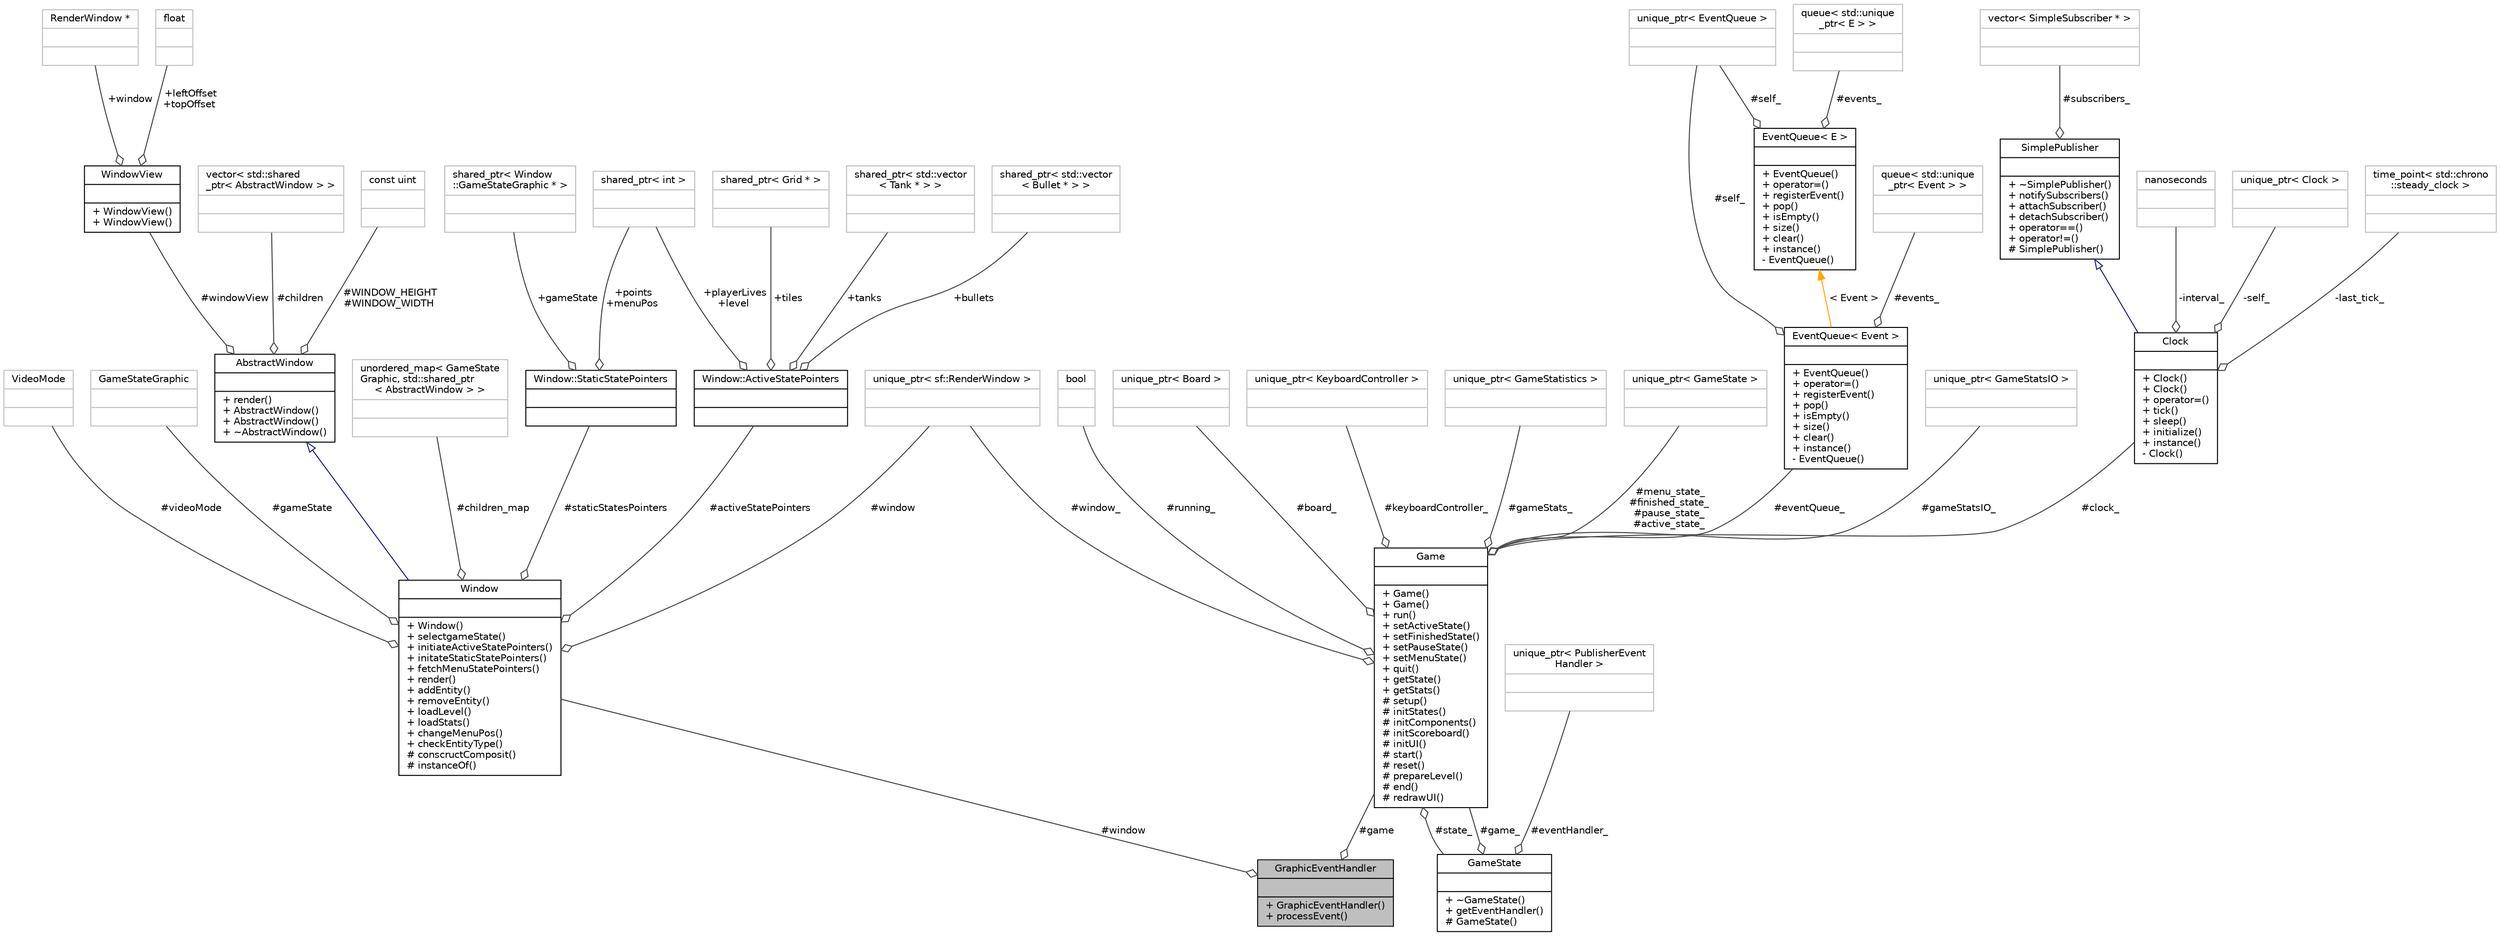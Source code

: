 digraph "GraphicEventHandler"
{
 // INTERACTIVE_SVG=YES
 // LATEX_PDF_SIZE
  bgcolor="transparent";
  edge [fontname="Helvetica",fontsize="10",labelfontname="Helvetica",labelfontsize="10"];
  node [fontname="Helvetica",fontsize="10",shape=record];
  Node1 [label="{GraphicEventHandler\n||+ GraphicEventHandler()\l+ processEvent()\l}",height=0.2,width=0.4,color="black", fillcolor="grey75", style="filled", fontcolor="black",tooltip="Class responsible forprocessing events connected to graphic-lib."];
  Node2 -> Node1 [color="grey25",fontsize="10",style="solid",label=" #game" ,arrowhead="odiamond",fontname="Helvetica"];
  Node2 [label="{Game\n||+ Game()\l+ Game()\l+ run()\l+ setActiveState()\l+ setFinishedState()\l+ setPauseState()\l+ setMenuState()\l+ quit()\l+ getState()\l+ getStats()\l# setup()\l# initStates()\l# initComponents()\l# initScoreboard()\l# initUI()\l# start()\l# reset()\l# prepareLevel()\l# end()\l# redrawUI()\l}",height=0.2,width=0.4,color="black",URL="$class_game.html",tooltip=" "];
  Node3 -> Node2 [color="grey25",fontsize="10",style="solid",label=" #keyboardController_" ,arrowhead="odiamond",fontname="Helvetica"];
  Node3 [label="{unique_ptr\< KeyboardController \>\n||}",height=0.2,width=0.4,color="grey75",tooltip=" "];
  Node4 -> Node2 [color="grey25",fontsize="10",style="solid",label=" #gameStats_" ,arrowhead="odiamond",fontname="Helvetica"];
  Node4 [label="{unique_ptr\< GameStatistics \>\n||}",height=0.2,width=0.4,color="grey75",tooltip=" "];
  Node5 -> Node2 [color="grey25",fontsize="10",style="solid",label=" #menu_state_\n#finished_state_\n#pause_state_\n#active_state_" ,arrowhead="odiamond",fontname="Helvetica"];
  Node5 [label="{unique_ptr\< GameState \>\n||}",height=0.2,width=0.4,color="grey75",tooltip=" "];
  Node6 -> Node2 [color="grey25",fontsize="10",style="solid",label=" #window_" ,arrowhead="odiamond",fontname="Helvetica"];
  Node6 [label="{unique_ptr\< sf::RenderWindow \>\n||}",height=0.2,width=0.4,color="grey75",tooltip=" "];
  Node7 -> Node2 [color="grey25",fontsize="10",style="solid",label=" #eventQueue_" ,arrowhead="odiamond",fontname="Helvetica"];
  Node7 [label="{EventQueue\< Event \>\n||+ EventQueue()\l+ operator=()\l+ registerEvent()\l+ pop()\l+ isEmpty()\l+ size()\l+ clear()\l+ instance()\l- EventQueue()\l}",height=0.2,width=0.4,color="black",URL="$class_event_queue.html",tooltip=" "];
  Node8 -> Node7 [color="grey25",fontsize="10",style="solid",label=" #events_" ,arrowhead="odiamond",fontname="Helvetica"];
  Node8 [label="{queue\< std::unique\l_ptr\< Event \> \>\n||}",height=0.2,width=0.4,color="grey75",tooltip=" "];
  Node9 -> Node7 [color="grey25",fontsize="10",style="solid",label=" #self_" ,arrowhead="odiamond",fontname="Helvetica"];
  Node9 [label="{unique_ptr\< EventQueue \>\n||}",height=0.2,width=0.4,color="grey75",tooltip=" "];
  Node10 -> Node7 [dir="back",color="orange",fontsize="10",style="solid",label=" \< Event \>" ,fontname="Helvetica"];
  Node10 [label="{EventQueue\< E \>\n||+ EventQueue()\l+ operator=()\l+ registerEvent()\l+ pop()\l+ isEmpty()\l+ size()\l+ clear()\l+ instance()\l- EventQueue()\l}",height=0.2,width=0.4,color="black",URL="$class_event_queue.html",tooltip="Singleton class wrapper for std::queue<E>."];
  Node11 -> Node10 [color="grey25",fontsize="10",style="solid",label=" #events_" ,arrowhead="odiamond",fontname="Helvetica"];
  Node11 [label="{queue\< std::unique\l_ptr\< E \> \>\n||}",height=0.2,width=0.4,color="grey75",tooltip=" "];
  Node9 -> Node10 [color="grey25",fontsize="10",style="solid",label=" #self_" ,arrowhead="odiamond",fontname="Helvetica"];
  Node12 -> Node2 [color="grey25",fontsize="10",style="solid",label=" #gameStatsIO_" ,arrowhead="odiamond",fontname="Helvetica"];
  Node12 [label="{unique_ptr\< GameStatsIO \>\n||}",height=0.2,width=0.4,color="grey75",tooltip=" "];
  Node13 -> Node2 [color="grey25",fontsize="10",style="solid",label=" #clock_" ,arrowhead="odiamond",fontname="Helvetica"];
  Node13 [label="{Clock\n||+ Clock()\l+ Clock()\l+ operator=()\l+ tick()\l+ sleep()\l+ initialize()\l+ instance()\l- Clock()\l}",height=0.2,width=0.4,color="black",URL="$class_clock.html",tooltip="Represents an externally controlled clock running at a given frequency."];
  Node14 -> Node13 [dir="back",color="midnightblue",fontsize="10",style="solid",arrowtail="onormal",fontname="Helvetica"];
  Node14 [label="{SimplePublisher\n||+ ~SimplePublisher()\l+ notifySubscribers()\l+ attachSubscriber()\l+ detachSubscriber()\l+ operator==()\l+ operator!=()\l# SimplePublisher()\l}",height=0.2,width=0.4,color="black",URL="$class_simple_publisher.html",tooltip=" "];
  Node15 -> Node14 [color="grey25",fontsize="10",style="solid",label=" #subscribers_" ,arrowhead="odiamond",fontname="Helvetica"];
  Node15 [label="{vector\< SimpleSubscriber * \>\n||}",height=0.2,width=0.4,color="grey75",tooltip=" "];
  Node16 -> Node13 [color="grey25",fontsize="10",style="solid",label=" -interval_" ,arrowhead="odiamond",fontname="Helvetica"];
  Node16 [label="{nanoseconds\n||}",height=0.2,width=0.4,color="grey75",tooltip=" "];
  Node17 -> Node13 [color="grey25",fontsize="10",style="solid",label=" -self_" ,arrowhead="odiamond",fontname="Helvetica"];
  Node17 [label="{unique_ptr\< Clock \>\n||}",height=0.2,width=0.4,color="grey75",tooltip=" "];
  Node18 -> Node13 [color="grey25",fontsize="10",style="solid",label=" -last_tick_" ,arrowhead="odiamond",fontname="Helvetica"];
  Node18 [label="{time_point\< std::chrono\l::steady_clock \>\n||}",height=0.2,width=0.4,color="grey75",tooltip=" "];
  Node19 -> Node2 [color="grey25",fontsize="10",style="solid",label=" #running_" ,arrowhead="odiamond",fontname="Helvetica"];
  Node19 [label="{bool\n||}",height=0.2,width=0.4,color="grey75",tooltip=" "];
  Node20 -> Node2 [color="grey25",fontsize="10",style="solid",label=" #board_" ,arrowhead="odiamond",fontname="Helvetica"];
  Node20 [label="{unique_ptr\< Board \>\n||}",height=0.2,width=0.4,color="grey75",tooltip=" "];
  Node21 -> Node2 [color="grey25",fontsize="10",style="solid",label=" #state_" ,arrowhead="odiamond",fontname="Helvetica"];
  Node21 [label="{GameState\n||+ ~GameState()\l+ getEventHandler()\l# GameState()\l}",height=0.2,width=0.4,color="black",URL="$class_game_state.html",tooltip=" "];
  Node2 -> Node21 [color="grey25",fontsize="10",style="solid",label=" #game_" ,arrowhead="odiamond",fontname="Helvetica"];
  Node22 -> Node21 [color="grey25",fontsize="10",style="solid",label=" #eventHandler_" ,arrowhead="odiamond",fontname="Helvetica"];
  Node22 [label="{unique_ptr\< PublisherEvent\lHandler \>\n||}",height=0.2,width=0.4,color="grey75",tooltip=" "];
  Node23 -> Node1 [color="grey25",fontsize="10",style="solid",label=" #window" ,arrowhead="odiamond",fontname="Helvetica"];
  Node23 [label="{Window\n||+ Window()\l+ selectgameState()\l+ initiateActiveStatePointers()\l+ initateStaticStatePointers()\l+ fetchMenuStatePointers()\l+ render()\l+ addEntity()\l+ removeEntity()\l+ loadLevel()\l+ loadStats()\l+ changeMenuPos()\l+ checkEntityType()\l# conscructComposit()\l# instanceOf()\l}",height=0.2,width=0.4,color="black",URL="$class_window.html",tooltip="Contains main SFML functions."];
  Node24 -> Node23 [dir="back",color="midnightblue",fontsize="10",style="solid",arrowtail="onormal",fontname="Helvetica"];
  Node24 [label="{AbstractWindow\n||+ render()\l+ AbstractWindow()\l+ AbstractWindow()\l+ ~AbstractWindow()\l}",height=0.2,width=0.4,color="black",URL="$class_abstract_window.html",tooltip="Contains main SFML functions."];
  Node25 -> Node24 [color="grey25",fontsize="10",style="solid",label=" #WINDOW_HEIGHT\n#WINDOW_WIDTH" ,arrowhead="odiamond",fontname="Helvetica"];
  Node25 [label="{const uint\n||}",height=0.2,width=0.4,color="grey75",tooltip=" "];
  Node26 -> Node24 [color="grey25",fontsize="10",style="solid",label=" #windowView" ,arrowhead="odiamond",fontname="Helvetica"];
  Node26 [label="{WindowView\n||+ WindowView()\l+ WindowView()\l}",height=0.2,width=0.4,color="black",URL="$struct_window_view.html",tooltip="Struct that contains the sf::RenderWindow nad offset of elements to render."];
  Node27 -> Node26 [color="grey25",fontsize="10",style="solid",label=" +window" ,arrowhead="odiamond",fontname="Helvetica"];
  Node27 [label="{RenderWindow *\n||}",height=0.2,width=0.4,color="grey75",tooltip=" "];
  Node28 -> Node26 [color="grey25",fontsize="10",style="solid",label=" +leftOffset\n+topOffset" ,arrowhead="odiamond",fontname="Helvetica"];
  Node28 [label="{float\n||}",height=0.2,width=0.4,color="grey75",tooltip=" "];
  Node29 -> Node24 [color="grey25",fontsize="10",style="solid",label=" #children" ,arrowhead="odiamond",fontname="Helvetica"];
  Node29 [label="{vector\< std::shared\l_ptr\< AbstractWindow \> \>\n||}",height=0.2,width=0.4,color="grey75",tooltip=" "];
  Node6 -> Node23 [color="grey25",fontsize="10",style="solid",label=" #window" ,arrowhead="odiamond",fontname="Helvetica"];
  Node30 -> Node23 [color="grey25",fontsize="10",style="solid",label=" #children_map" ,arrowhead="odiamond",fontname="Helvetica"];
  Node30 [label="{unordered_map\< GameState\lGraphic, std::shared_ptr\l\< AbstractWindow \> \>\n||}",height=0.2,width=0.4,color="grey75",tooltip=" "];
  Node31 -> Node23 [color="grey25",fontsize="10",style="solid",label=" #activeStatePointers" ,arrowhead="odiamond",fontname="Helvetica"];
  Node31 [label="{Window::ActiveStatePointers\n||}",height=0.2,width=0.4,color="black",URL="$struct_window_1_1_active_state_pointers.html",tooltip="Stores given ActiveState pointers."];
  Node32 -> Node31 [color="grey25",fontsize="10",style="solid",label=" +playerLives\n+level" ,arrowhead="odiamond",fontname="Helvetica"];
  Node32 [label="{shared_ptr\< int \>\n||}",height=0.2,width=0.4,color="grey75",tooltip=" "];
  Node33 -> Node31 [color="grey25",fontsize="10",style="solid",label=" +tiles" ,arrowhead="odiamond",fontname="Helvetica"];
  Node33 [label="{shared_ptr\< Grid * \>\n||}",height=0.2,width=0.4,color="grey75",tooltip=" "];
  Node34 -> Node31 [color="grey25",fontsize="10",style="solid",label=" +tanks" ,arrowhead="odiamond",fontname="Helvetica"];
  Node34 [label="{shared_ptr\< std::vector\l\< Tank * \> \>\n||}",height=0.2,width=0.4,color="grey75",tooltip=" "];
  Node35 -> Node31 [color="grey25",fontsize="10",style="solid",label=" +bullets" ,arrowhead="odiamond",fontname="Helvetica"];
  Node35 [label="{shared_ptr\< std::vector\l\< Bullet * \> \>\n||}",height=0.2,width=0.4,color="grey75",tooltip=" "];
  Node36 -> Node23 [color="grey25",fontsize="10",style="solid",label=" #staticStatesPointers" ,arrowhead="odiamond",fontname="Helvetica"];
  Node36 [label="{Window::StaticStatePointers\n||}",height=0.2,width=0.4,color="black",URL="$struct_window_1_1_static_state_pointers.html",tooltip="Stores MenuState pointers."];
  Node32 -> Node36 [color="grey25",fontsize="10",style="solid",label=" +points\n+menuPos" ,arrowhead="odiamond",fontname="Helvetica"];
  Node37 -> Node36 [color="grey25",fontsize="10",style="solid",label=" +gameState" ,arrowhead="odiamond",fontname="Helvetica"];
  Node37 [label="{shared_ptr\< Window\l::GameStateGraphic * \>\n||}",height=0.2,width=0.4,color="grey75",tooltip=" "];
  Node38 -> Node23 [color="grey25",fontsize="10",style="solid",label=" #videoMode" ,arrowhead="odiamond",fontname="Helvetica"];
  Node38 [label="{VideoMode\n||}",height=0.2,width=0.4,color="grey75",tooltip=" "];
  Node39 -> Node23 [color="grey25",fontsize="10",style="solid",label=" #gameState" ,arrowhead="odiamond",fontname="Helvetica"];
  Node39 [label="{GameStateGraphic\n||}",height=0.2,width=0.4,color="grey75",tooltip=" "];
}
